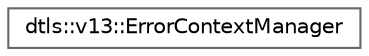 digraph "Graphical Class Hierarchy"
{
 // LATEX_PDF_SIZE
  bgcolor="transparent";
  edge [fontname=Helvetica,fontsize=10,labelfontname=Helvetica,labelfontsize=10];
  node [fontname=Helvetica,fontsize=10,shape=box,height=0.2,width=0.4];
  rankdir="LR";
  Node0 [id="Node000000",label="dtls::v13::ErrorContextManager",height=0.2,width=0.4,color="grey40", fillcolor="white", style="filled",URL="$classdtls_1_1v13_1_1ErrorContextManager.html",tooltip="ErrorContextManager manages multiple error contexts and provides system-wide error correlation and an..."];
}
